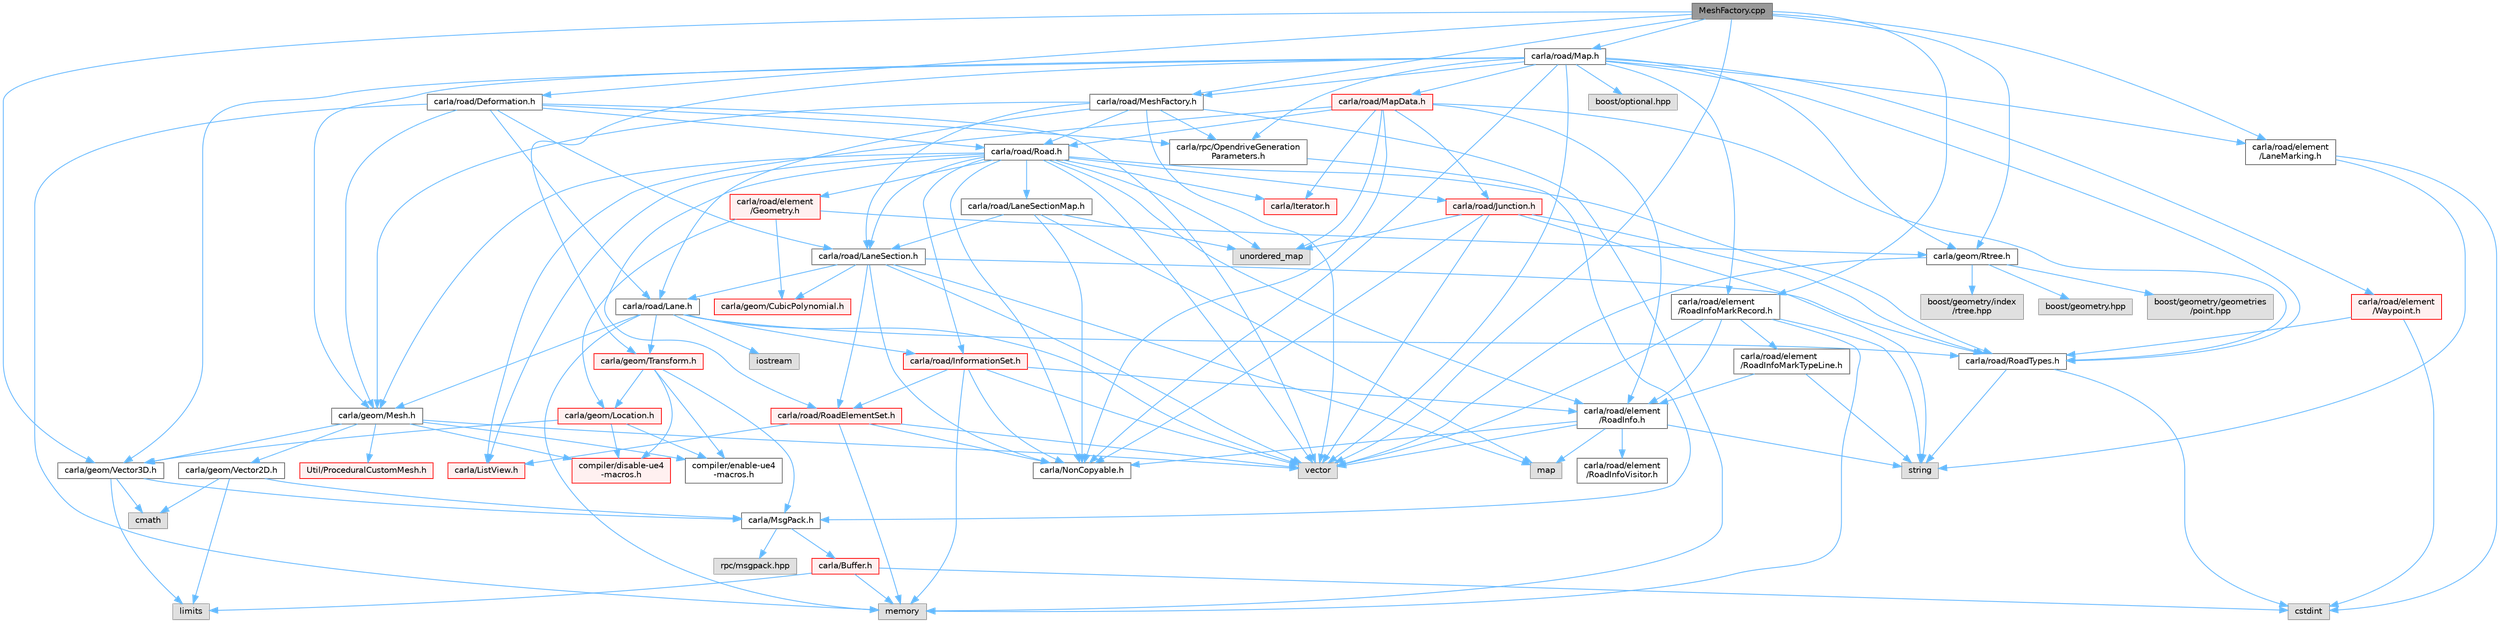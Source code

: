digraph "MeshFactory.cpp"
{
 // INTERACTIVE_SVG=YES
 // LATEX_PDF_SIZE
  bgcolor="transparent";
  edge [fontname=Helvetica,fontsize=10,labelfontname=Helvetica,labelfontsize=10];
  node [fontname=Helvetica,fontsize=10,shape=box,height=0.2,width=0.4];
  Node1 [id="Node000001",label="MeshFactory.cpp",height=0.2,width=0.4,color="gray40", fillcolor="grey60", style="filled", fontcolor="black",tooltip=" "];
  Node1 -> Node2 [id="edge1_Node000001_Node000002",color="steelblue1",style="solid",tooltip=" "];
  Node2 [id="Node000002",label="carla/road/MeshFactory.h",height=0.2,width=0.4,color="grey40", fillcolor="white", style="filled",URL="$d9/d87/MeshFactory_8h.html",tooltip=" "];
  Node2 -> Node3 [id="edge2_Node000002_Node000003",color="steelblue1",style="solid",tooltip=" "];
  Node3 [id="Node000003",label="memory",height=0.2,width=0.4,color="grey60", fillcolor="#E0E0E0", style="filled",tooltip=" "];
  Node2 -> Node4 [id="edge3_Node000002_Node000004",color="steelblue1",style="solid",tooltip=" "];
  Node4 [id="Node000004",label="vector",height=0.2,width=0.4,color="grey60", fillcolor="#E0E0E0", style="filled",tooltip=" "];
  Node2 -> Node5 [id="edge4_Node000002_Node000005",color="steelblue1",style="solid",tooltip=" "];
  Node5 [id="Node000005",label="carla/geom/Mesh.h",height=0.2,width=0.4,color="grey40", fillcolor="white", style="filled",URL="$d9/d31/Mesh_8h.html",tooltip=" "];
  Node5 -> Node4 [id="edge5_Node000005_Node000004",color="steelblue1",style="solid",tooltip=" "];
  Node5 -> Node6 [id="edge6_Node000005_Node000006",color="steelblue1",style="solid",tooltip=" "];
  Node6 [id="Node000006",label="carla/geom/Vector3D.h",height=0.2,width=0.4,color="grey40", fillcolor="white", style="filled",URL="$de/d70/geom_2Vector3D_8h.html",tooltip=" "];
  Node6 -> Node7 [id="edge7_Node000006_Node000007",color="steelblue1",style="solid",tooltip=" "];
  Node7 [id="Node000007",label="carla/MsgPack.h",height=0.2,width=0.4,color="grey40", fillcolor="white", style="filled",URL="$d9/d6f/MsgPack_8h.html",tooltip=" "];
  Node7 -> Node8 [id="edge8_Node000007_Node000008",color="steelblue1",style="solid",tooltip=" "];
  Node8 [id="Node000008",label="carla/Buffer.h",height=0.2,width=0.4,color="red", fillcolor="#FFF0F0", style="filled",URL="$d2/dda/carla_2Buffer_8h.html",tooltip=" "];
  Node8 -> Node17 [id="edge9_Node000008_Node000017",color="steelblue1",style="solid",tooltip=" "];
  Node17 [id="Node000017",label="cstdint",height=0.2,width=0.4,color="grey60", fillcolor="#E0E0E0", style="filled",tooltip=" "];
  Node8 -> Node18 [id="edge10_Node000008_Node000018",color="steelblue1",style="solid",tooltip=" "];
  Node18 [id="Node000018",label="limits",height=0.2,width=0.4,color="grey60", fillcolor="#E0E0E0", style="filled",tooltip=" "];
  Node8 -> Node3 [id="edge11_Node000008_Node000003",color="steelblue1",style="solid",tooltip=" "];
  Node7 -> Node20 [id="edge12_Node000007_Node000020",color="steelblue1",style="solid",tooltip=" "];
  Node20 [id="Node000020",label="rpc/msgpack.hpp",height=0.2,width=0.4,color="grey60", fillcolor="#E0E0E0", style="filled",tooltip=" "];
  Node6 -> Node21 [id="edge13_Node000006_Node000021",color="steelblue1",style="solid",tooltip=" "];
  Node21 [id="Node000021",label="cmath",height=0.2,width=0.4,color="grey60", fillcolor="#E0E0E0", style="filled",tooltip=" "];
  Node6 -> Node18 [id="edge14_Node000006_Node000018",color="steelblue1",style="solid",tooltip=" "];
  Node5 -> Node22 [id="edge15_Node000005_Node000022",color="steelblue1",style="solid",tooltip=" "];
  Node22 [id="Node000022",label="carla/geom/Vector2D.h",height=0.2,width=0.4,color="grey40", fillcolor="white", style="filled",URL="$d7/d26/geom_2Vector2D_8h.html",tooltip=" "];
  Node22 -> Node7 [id="edge16_Node000022_Node000007",color="steelblue1",style="solid",tooltip=" "];
  Node22 -> Node21 [id="edge17_Node000022_Node000021",color="steelblue1",style="solid",tooltip=" "];
  Node22 -> Node18 [id="edge18_Node000022_Node000018",color="steelblue1",style="solid",tooltip=" "];
  Node5 -> Node23 [id="edge19_Node000005_Node000023",color="steelblue1",style="solid",tooltip=" "];
  Node23 [id="Node000023",label="compiler/enable-ue4\l-macros.h",height=0.2,width=0.4,color="grey40", fillcolor="white", style="filled",URL="$d9/da2/enable-ue4-macros_8h.html",tooltip=" "];
  Node5 -> Node24 [id="edge20_Node000005_Node000024",color="steelblue1",style="solid",tooltip=" "];
  Node24 [id="Node000024",label="Util/ProceduralCustomMesh.h",height=0.2,width=0.4,color="red", fillcolor="#FFF0F0", style="filled",URL="$d5/d30/ProceduralCustomMesh_8h.html",tooltip=" "];
  Node5 -> Node26 [id="edge21_Node000005_Node000026",color="steelblue1",style="solid",tooltip=" "];
  Node26 [id="Node000026",label="compiler/disable-ue4\l-macros.h",height=0.2,width=0.4,color="red", fillcolor="#FFF0F0", style="filled",URL="$d2/d02/disable-ue4-macros_8h.html",tooltip=" "];
  Node2 -> Node31 [id="edge22_Node000002_Node000031",color="steelblue1",style="solid",tooltip=" "];
  Node31 [id="Node000031",label="carla/road/Road.h",height=0.2,width=0.4,color="grey40", fillcolor="white", style="filled",URL="$db/d48/Road_8h.html",tooltip=" "];
  Node31 -> Node5 [id="edge23_Node000031_Node000005",color="steelblue1",style="solid",tooltip=" "];
  Node31 -> Node32 [id="edge24_Node000031_Node000032",color="steelblue1",style="solid",tooltip=" "];
  Node32 [id="Node000032",label="carla/Iterator.h",height=0.2,width=0.4,color="red", fillcolor="#FFF0F0", style="filled",URL="$d7/ddd/Iterator_8h.html",tooltip=" "];
  Node31 -> Node34 [id="edge25_Node000031_Node000034",color="steelblue1",style="solid",tooltip=" "];
  Node34 [id="Node000034",label="carla/ListView.h",height=0.2,width=0.4,color="red", fillcolor="#FFF0F0", style="filled",URL="$d4/d50/LibCarla_2source_2carla_2ListView_8h.html",tooltip=" "];
  Node31 -> Node36 [id="edge26_Node000031_Node000036",color="steelblue1",style="solid",tooltip=" "];
  Node36 [id="Node000036",label="carla/NonCopyable.h",height=0.2,width=0.4,color="grey40", fillcolor="white", style="filled",URL="$d4/dd8/LibCarla_2source_2carla_2NonCopyable_8h.html",tooltip=" "];
  Node31 -> Node37 [id="edge27_Node000031_Node000037",color="steelblue1",style="solid",tooltip=" "];
  Node37 [id="Node000037",label="carla/road/element\l/Geometry.h",height=0.2,width=0.4,color="red", fillcolor="#FFF0F0", style="filled",URL="$d3/d8b/Geometry_8h.html",tooltip=" "];
  Node37 -> Node38 [id="edge28_Node000037_Node000038",color="steelblue1",style="solid",tooltip=" "];
  Node38 [id="Node000038",label="carla/geom/Location.h",height=0.2,width=0.4,color="red", fillcolor="#FFF0F0", style="filled",URL="$d9/d8b/geom_2Location_8h.html",tooltip=" "];
  Node38 -> Node6 [id="edge29_Node000038_Node000006",color="steelblue1",style="solid",tooltip=" "];
  Node38 -> Node23 [id="edge30_Node000038_Node000023",color="steelblue1",style="solid",tooltip=" "];
  Node38 -> Node26 [id="edge31_Node000038_Node000026",color="steelblue1",style="solid",tooltip=" "];
  Node37 -> Node43 [id="edge32_Node000037_Node000043",color="steelblue1",style="solid",tooltip=" "];
  Node43 [id="Node000043",label="carla/geom/CubicPolynomial.h",height=0.2,width=0.4,color="red", fillcolor="#FFF0F0", style="filled",URL="$db/dee/CubicPolynomial_8h.html",tooltip=" "];
  Node37 -> Node45 [id="edge33_Node000037_Node000045",color="steelblue1",style="solid",tooltip=" "];
  Node45 [id="Node000045",label="carla/geom/Rtree.h",height=0.2,width=0.4,color="grey40", fillcolor="white", style="filled",URL="$d5/d30/Rtree_8h.html",tooltip=" "];
  Node45 -> Node4 [id="edge34_Node000045_Node000004",color="steelblue1",style="solid",tooltip=" "];
  Node45 -> Node46 [id="edge35_Node000045_Node000046",color="steelblue1",style="solid",tooltip=" "];
  Node46 [id="Node000046",label="boost/geometry.hpp",height=0.2,width=0.4,color="grey60", fillcolor="#E0E0E0", style="filled",tooltip=" "];
  Node45 -> Node47 [id="edge36_Node000045_Node000047",color="steelblue1",style="solid",tooltip=" "];
  Node47 [id="Node000047",label="boost/geometry/geometries\l/point.hpp",height=0.2,width=0.4,color="grey60", fillcolor="#E0E0E0", style="filled",tooltip=" "];
  Node45 -> Node48 [id="edge37_Node000045_Node000048",color="steelblue1",style="solid",tooltip=" "];
  Node48 [id="Node000048",label="boost/geometry/index\l/rtree.hpp",height=0.2,width=0.4,color="grey60", fillcolor="#E0E0E0", style="filled",tooltip=" "];
  Node31 -> Node49 [id="edge38_Node000031_Node000049",color="steelblue1",style="solid",tooltip=" "];
  Node49 [id="Node000049",label="carla/road/element\l/RoadInfo.h",height=0.2,width=0.4,color="grey40", fillcolor="white", style="filled",URL="$de/d3a/RoadInfo_8h.html",tooltip=" "];
  Node49 -> Node50 [id="edge39_Node000049_Node000050",color="steelblue1",style="solid",tooltip=" "];
  Node50 [id="Node000050",label="carla/road/element\l/RoadInfoVisitor.h",height=0.2,width=0.4,color="grey40", fillcolor="white", style="filled",URL="$d6/d67/RoadInfoVisitor_8h.html",tooltip=" "];
  Node49 -> Node36 [id="edge40_Node000049_Node000036",color="steelblue1",style="solid",tooltip=" "];
  Node49 -> Node51 [id="edge41_Node000049_Node000051",color="steelblue1",style="solid",tooltip=" "];
  Node51 [id="Node000051",label="map",height=0.2,width=0.4,color="grey60", fillcolor="#E0E0E0", style="filled",tooltip=" "];
  Node49 -> Node52 [id="edge42_Node000049_Node000052",color="steelblue1",style="solid",tooltip=" "];
  Node52 [id="Node000052",label="string",height=0.2,width=0.4,color="grey60", fillcolor="#E0E0E0", style="filled",tooltip=" "];
  Node49 -> Node4 [id="edge43_Node000049_Node000004",color="steelblue1",style="solid",tooltip=" "];
  Node31 -> Node53 [id="edge44_Node000031_Node000053",color="steelblue1",style="solid",tooltip=" "];
  Node53 [id="Node000053",label="carla/road/InformationSet.h",height=0.2,width=0.4,color="red", fillcolor="#FFF0F0", style="filled",URL="$d2/d56/InformationSet_8h.html",tooltip=" "];
  Node53 -> Node36 [id="edge45_Node000053_Node000036",color="steelblue1",style="solid",tooltip=" "];
  Node53 -> Node54 [id="edge46_Node000053_Node000054",color="steelblue1",style="solid",tooltip=" "];
  Node54 [id="Node000054",label="carla/road/RoadElementSet.h",height=0.2,width=0.4,color="red", fillcolor="#FFF0F0", style="filled",URL="$d3/d81/RoadElementSet_8h.html",tooltip=" "];
  Node54 -> Node34 [id="edge47_Node000054_Node000034",color="steelblue1",style="solid",tooltip=" "];
  Node54 -> Node36 [id="edge48_Node000054_Node000036",color="steelblue1",style="solid",tooltip=" "];
  Node54 -> Node3 [id="edge49_Node000054_Node000003",color="steelblue1",style="solid",tooltip=" "];
  Node54 -> Node4 [id="edge50_Node000054_Node000004",color="steelblue1",style="solid",tooltip=" "];
  Node53 -> Node49 [id="edge51_Node000053_Node000049",color="steelblue1",style="solid",tooltip=" "];
  Node53 -> Node4 [id="edge52_Node000053_Node000004",color="steelblue1",style="solid",tooltip=" "];
  Node53 -> Node3 [id="edge53_Node000053_Node000003",color="steelblue1",style="solid",tooltip=" "];
  Node31 -> Node57 [id="edge54_Node000031_Node000057",color="steelblue1",style="solid",tooltip=" "];
  Node57 [id="Node000057",label="carla/road/Junction.h",height=0.2,width=0.4,color="red", fillcolor="#FFF0F0", style="filled",URL="$d1/d3a/road_2Junction_8h.html",tooltip=" "];
  Node57 -> Node36 [id="edge55_Node000057_Node000036",color="steelblue1",style="solid",tooltip=" "];
  Node57 -> Node65 [id="edge56_Node000057_Node000065",color="steelblue1",style="solid",tooltip=" "];
  Node65 [id="Node000065",label="carla/road/RoadTypes.h",height=0.2,width=0.4,color="grey40", fillcolor="white", style="filled",URL="$d6/dbb/RoadTypes_8h.html",tooltip=" "];
  Node65 -> Node17 [id="edge57_Node000065_Node000017",color="steelblue1",style="solid",tooltip=" "];
  Node65 -> Node52 [id="edge58_Node000065_Node000052",color="steelblue1",style="solid",tooltip=" "];
  Node57 -> Node66 [id="edge59_Node000057_Node000066",color="steelblue1",style="solid",tooltip=" "];
  Node66 [id="Node000066",label="unordered_map",height=0.2,width=0.4,color="grey60", fillcolor="#E0E0E0", style="filled",tooltip=" "];
  Node57 -> Node4 [id="edge60_Node000057_Node000004",color="steelblue1",style="solid",tooltip=" "];
  Node57 -> Node52 [id="edge61_Node000057_Node000052",color="steelblue1",style="solid",tooltip=" "];
  Node31 -> Node68 [id="edge62_Node000031_Node000068",color="steelblue1",style="solid",tooltip=" "];
  Node68 [id="Node000068",label="carla/road/LaneSection.h",height=0.2,width=0.4,color="grey40", fillcolor="white", style="filled",URL="$d6/dfd/LaneSection_8h.html",tooltip=" "];
  Node68 -> Node43 [id="edge63_Node000068_Node000043",color="steelblue1",style="solid",tooltip=" "];
  Node68 -> Node36 [id="edge64_Node000068_Node000036",color="steelblue1",style="solid",tooltip=" "];
  Node68 -> Node69 [id="edge65_Node000068_Node000069",color="steelblue1",style="solid",tooltip=" "];
  Node69 [id="Node000069",label="carla/road/Lane.h",height=0.2,width=0.4,color="grey40", fillcolor="white", style="filled",URL="$d8/d27/Lane_8h.html",tooltip=" "];
  Node69 -> Node5 [id="edge66_Node000069_Node000005",color="steelblue1",style="solid",tooltip=" "];
  Node69 -> Node59 [id="edge67_Node000069_Node000059",color="steelblue1",style="solid",tooltip=" "];
  Node59 [id="Node000059",label="carla/geom/Transform.h",height=0.2,width=0.4,color="red", fillcolor="#FFF0F0", style="filled",URL="$de/d17/geom_2Transform_8h.html",tooltip=" "];
  Node59 -> Node7 [id="edge68_Node000059_Node000007",color="steelblue1",style="solid",tooltip=" "];
  Node59 -> Node38 [id="edge69_Node000059_Node000038",color="steelblue1",style="solid",tooltip=" "];
  Node59 -> Node23 [id="edge70_Node000059_Node000023",color="steelblue1",style="solid",tooltip=" "];
  Node59 -> Node26 [id="edge71_Node000059_Node000026",color="steelblue1",style="solid",tooltip=" "];
  Node69 -> Node53 [id="edge72_Node000069_Node000053",color="steelblue1",style="solid",tooltip=" "];
  Node69 -> Node65 [id="edge73_Node000069_Node000065",color="steelblue1",style="solid",tooltip=" "];
  Node69 -> Node4 [id="edge74_Node000069_Node000004",color="steelblue1",style="solid",tooltip=" "];
  Node69 -> Node15 [id="edge75_Node000069_Node000015",color="steelblue1",style="solid",tooltip=" "];
  Node15 [id="Node000015",label="iostream",height=0.2,width=0.4,color="grey60", fillcolor="#E0E0E0", style="filled",tooltip=" "];
  Node69 -> Node3 [id="edge76_Node000069_Node000003",color="steelblue1",style="solid",tooltip=" "];
  Node68 -> Node54 [id="edge77_Node000068_Node000054",color="steelblue1",style="solid",tooltip=" "];
  Node68 -> Node65 [id="edge78_Node000068_Node000065",color="steelblue1",style="solid",tooltip=" "];
  Node68 -> Node51 [id="edge79_Node000068_Node000051",color="steelblue1",style="solid",tooltip=" "];
  Node68 -> Node4 [id="edge80_Node000068_Node000004",color="steelblue1",style="solid",tooltip=" "];
  Node31 -> Node70 [id="edge81_Node000031_Node000070",color="steelblue1",style="solid",tooltip=" "];
  Node70 [id="Node000070",label="carla/road/LaneSectionMap.h",height=0.2,width=0.4,color="grey40", fillcolor="white", style="filled",URL="$df/d60/LaneSectionMap_8h.html",tooltip=" "];
  Node70 -> Node36 [id="edge82_Node000070_Node000036",color="steelblue1",style="solid",tooltip=" "];
  Node70 -> Node68 [id="edge83_Node000070_Node000068",color="steelblue1",style="solid",tooltip=" "];
  Node70 -> Node51 [id="edge84_Node000070_Node000051",color="steelblue1",style="solid",tooltip=" "];
  Node70 -> Node66 [id="edge85_Node000070_Node000066",color="steelblue1",style="solid",tooltip=" "];
  Node31 -> Node54 [id="edge86_Node000031_Node000054",color="steelblue1",style="solid",tooltip=" "];
  Node31 -> Node65 [id="edge87_Node000031_Node000065",color="steelblue1",style="solid",tooltip=" "];
  Node31 -> Node66 [id="edge88_Node000031_Node000066",color="steelblue1",style="solid",tooltip=" "];
  Node31 -> Node4 [id="edge89_Node000031_Node000004",color="steelblue1",style="solid",tooltip=" "];
  Node2 -> Node68 [id="edge90_Node000002_Node000068",color="steelblue1",style="solid",tooltip=" "];
  Node2 -> Node69 [id="edge91_Node000002_Node000069",color="steelblue1",style="solid",tooltip=" "];
  Node2 -> Node71 [id="edge92_Node000002_Node000071",color="steelblue1",style="solid",tooltip=" "];
  Node71 [id="Node000071",label="carla/rpc/OpendriveGeneration\lParameters.h",height=0.2,width=0.4,color="grey40", fillcolor="white", style="filled",URL="$d9/d3b/OpendriveGenerationParameters_8h.html",tooltip=" "];
  Node71 -> Node7 [id="edge93_Node000071_Node000007",color="steelblue1",style="solid",tooltip=" "];
  Node1 -> Node4 [id="edge94_Node000001_Node000004",color="steelblue1",style="solid",tooltip=" "];
  Node1 -> Node6 [id="edge95_Node000001_Node000006",color="steelblue1",style="solid",tooltip=" "];
  Node1 -> Node45 [id="edge96_Node000001_Node000045",color="steelblue1",style="solid",tooltip=" "];
  Node1 -> Node72 [id="edge97_Node000001_Node000072",color="steelblue1",style="solid",tooltip=" "];
  Node72 [id="Node000072",label="carla/road/element\l/LaneMarking.h",height=0.2,width=0.4,color="grey40", fillcolor="white", style="filled",URL="$d5/d4c/LaneMarking_8h.html",tooltip=" "];
  Node72 -> Node17 [id="edge98_Node000072_Node000017",color="steelblue1",style="solid",tooltip=" "];
  Node72 -> Node52 [id="edge99_Node000072_Node000052",color="steelblue1",style="solid",tooltip=" "];
  Node1 -> Node73 [id="edge100_Node000001_Node000073",color="steelblue1",style="solid",tooltip=" "];
  Node73 [id="Node000073",label="carla/road/element\l/RoadInfoMarkRecord.h",height=0.2,width=0.4,color="grey40", fillcolor="white", style="filled",URL="$dd/d32/RoadInfoMarkRecord_8h.html",tooltip=" "];
  Node73 -> Node49 [id="edge101_Node000073_Node000049",color="steelblue1",style="solid",tooltip=" "];
  Node73 -> Node74 [id="edge102_Node000073_Node000074",color="steelblue1",style="solid",tooltip=" "];
  Node74 [id="Node000074",label="carla/road/element\l/RoadInfoMarkTypeLine.h",height=0.2,width=0.4,color="grey40", fillcolor="white", style="filled",URL="$da/d4f/RoadInfoMarkTypeLine_8h.html",tooltip=" "];
  Node74 -> Node49 [id="edge103_Node000074_Node000049",color="steelblue1",style="solid",tooltip=" "];
  Node74 -> Node52 [id="edge104_Node000074_Node000052",color="steelblue1",style="solid",tooltip=" "];
  Node73 -> Node52 [id="edge105_Node000073_Node000052",color="steelblue1",style="solid",tooltip=" "];
  Node73 -> Node4 [id="edge106_Node000073_Node000004",color="steelblue1",style="solid",tooltip=" "];
  Node73 -> Node3 [id="edge107_Node000073_Node000003",color="steelblue1",style="solid",tooltip=" "];
  Node1 -> Node75 [id="edge108_Node000001_Node000075",color="steelblue1",style="solid",tooltip=" "];
  Node75 [id="Node000075",label="carla/road/Map.h",height=0.2,width=0.4,color="grey40", fillcolor="white", style="filled",URL="$df/d64/road_2Map_8h.html",tooltip=" "];
  Node75 -> Node5 [id="edge109_Node000075_Node000005",color="steelblue1",style="solid",tooltip=" "];
  Node75 -> Node45 [id="edge110_Node000075_Node000045",color="steelblue1",style="solid",tooltip=" "];
  Node75 -> Node59 [id="edge111_Node000075_Node000059",color="steelblue1",style="solid",tooltip=" "];
  Node75 -> Node36 [id="edge112_Node000075_Node000036",color="steelblue1",style="solid",tooltip=" "];
  Node75 -> Node72 [id="edge113_Node000075_Node000072",color="steelblue1",style="solid",tooltip=" "];
  Node75 -> Node73 [id="edge114_Node000075_Node000073",color="steelblue1",style="solid",tooltip=" "];
  Node75 -> Node76 [id="edge115_Node000075_Node000076",color="steelblue1",style="solid",tooltip=" "];
  Node76 [id="Node000076",label="carla/road/element\l/Waypoint.h",height=0.2,width=0.4,color="red", fillcolor="#FFF0F0", style="filled",URL="$d3/dbb/road_2element_2Waypoint_8h.html",tooltip=" "];
  Node76 -> Node65 [id="edge116_Node000076_Node000065",color="steelblue1",style="solid",tooltip=" "];
  Node76 -> Node17 [id="edge117_Node000076_Node000017",color="steelblue1",style="solid",tooltip=" "];
  Node75 -> Node78 [id="edge118_Node000075_Node000078",color="steelblue1",style="solid",tooltip=" "];
  Node78 [id="Node000078",label="carla/road/MapData.h",height=0.2,width=0.4,color="red", fillcolor="#FFF0F0", style="filled",URL="$d5/db7/MapData_8h.html",tooltip=" "];
  Node78 -> Node32 [id="edge119_Node000078_Node000032",color="steelblue1",style="solid",tooltip=" "];
  Node78 -> Node34 [id="edge120_Node000078_Node000034",color="steelblue1",style="solid",tooltip=" "];
  Node78 -> Node36 [id="edge121_Node000078_Node000036",color="steelblue1",style="solid",tooltip=" "];
  Node78 -> Node49 [id="edge122_Node000078_Node000049",color="steelblue1",style="solid",tooltip=" "];
  Node78 -> Node57 [id="edge123_Node000078_Node000057",color="steelblue1",style="solid",tooltip=" "];
  Node78 -> Node31 [id="edge124_Node000078_Node000031",color="steelblue1",style="solid",tooltip=" "];
  Node78 -> Node65 [id="edge125_Node000078_Node000065",color="steelblue1",style="solid",tooltip=" "];
  Node78 -> Node66 [id="edge126_Node000078_Node000066",color="steelblue1",style="solid",tooltip=" "];
  Node75 -> Node65 [id="edge127_Node000075_Node000065",color="steelblue1",style="solid",tooltip=" "];
  Node75 -> Node2 [id="edge128_Node000075_Node000002",color="steelblue1",style="solid",tooltip=" "];
  Node75 -> Node6 [id="edge129_Node000075_Node000006",color="steelblue1",style="solid",tooltip=" "];
  Node75 -> Node71 [id="edge130_Node000075_Node000071",color="steelblue1",style="solid",tooltip=" "];
  Node75 -> Node89 [id="edge131_Node000075_Node000089",color="steelblue1",style="solid",tooltip=" "];
  Node89 [id="Node000089",label="boost/optional.hpp",height=0.2,width=0.4,color="grey60", fillcolor="#E0E0E0", style="filled",tooltip=" "];
  Node75 -> Node4 [id="edge132_Node000075_Node000004",color="steelblue1",style="solid",tooltip=" "];
  Node1 -> Node90 [id="edge133_Node000001_Node000090",color="steelblue1",style="solid",tooltip=" "];
  Node90 [id="Node000090",label="carla/road/Deformation.h",height=0.2,width=0.4,color="grey40", fillcolor="white", style="filled",URL="$dd/d04/Deformation_8h.html",tooltip=" "];
  Node90 -> Node3 [id="edge134_Node000090_Node000003",color="steelblue1",style="solid",tooltip=" "];
  Node90 -> Node4 [id="edge135_Node000090_Node000004",color="steelblue1",style="solid",tooltip=" "];
  Node90 -> Node5 [id="edge136_Node000090_Node000005",color="steelblue1",style="solid",tooltip=" "];
  Node90 -> Node31 [id="edge137_Node000090_Node000031",color="steelblue1",style="solid",tooltip=" "];
  Node90 -> Node68 [id="edge138_Node000090_Node000068",color="steelblue1",style="solid",tooltip=" "];
  Node90 -> Node69 [id="edge139_Node000090_Node000069",color="steelblue1",style="solid",tooltip=" "];
  Node90 -> Node71 [id="edge140_Node000090_Node000071",color="steelblue1",style="solid",tooltip=" "];
}
